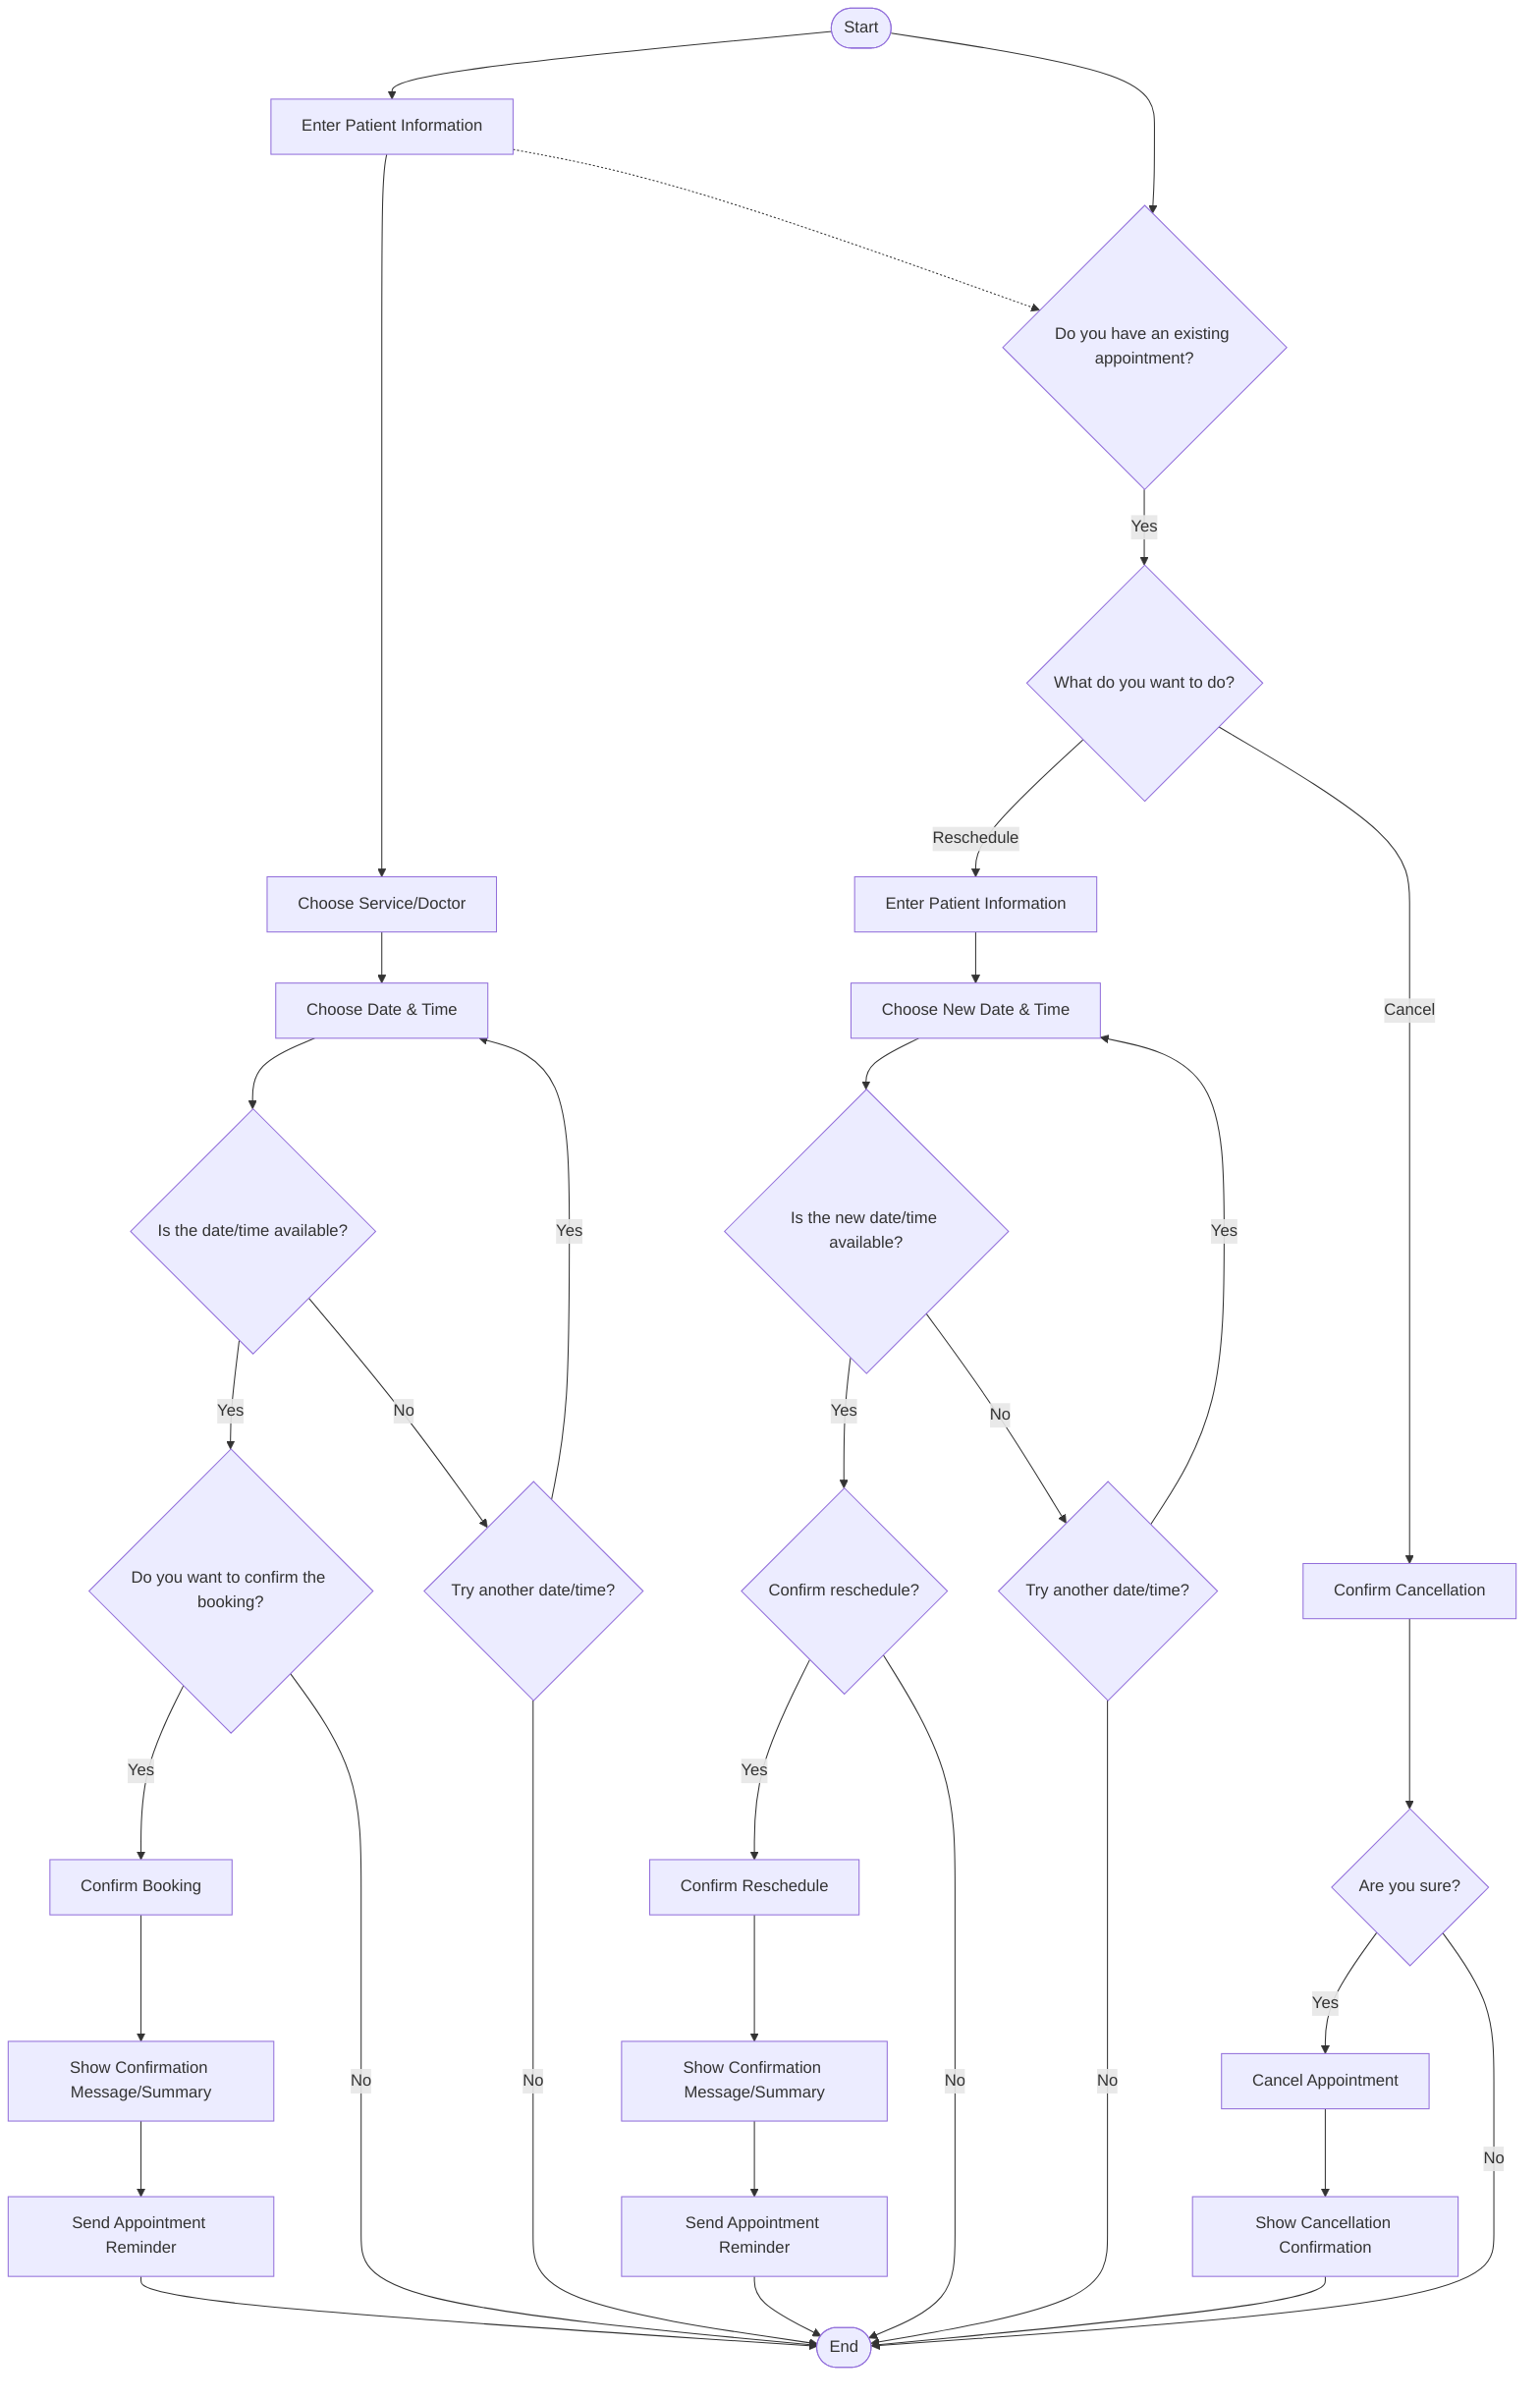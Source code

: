 flowchart TD
    Start([Start]) --> A1[Enter Patient Information]
    A1 --> A2[Choose Service/Doctor]
    A2 --> A3[Choose Date & Time]
    A3 --> B1{Is the date/time available?}
    B1 -- "Yes" --> B2{Do you want to confirm the booking?}
    B1 -- "No" --> C1{Try another date/time?}
    C1 -- "Yes" --> A3
    C1 -- "No" --> End([End])
    B2 -- "Yes" --> D1[Confirm Booking]
    D1 --> D2[Show Confirmation Message/Summary]
    D2 --> D3[Send Appointment Reminder]
    D3 --> End
    B2 -- "No" --> End

    %% Existing appointment flow
    Start --> E1{Do you have an existing appointment?}
    E1 -- "Yes" --> F1{What do you want to do?}
    F1 -- "Reschedule" --> G1[Enter Patient Information]
    G1 --> G2[Choose New Date & Time]
    G2 --> G3{Is the new date/time available?}
    G3 -- "Yes" --> G4{Confirm reschedule?}
    G3 -- "No" --> G5{Try another date/time?}
    G5 -- "Yes" --> G2
    G5 -- "No" --> End
    G4 -- "Yes" --> G6[Confirm Reschedule]
    G6 --> G7[Show Confirmation Message/Summary]
    G7 --> G8[Send Appointment Reminder]
    G8 --> End
    G4 -- "No" --> End

    F1 -- "Cancel" --> H1[Confirm Cancellation]
    H1 --> H2{Are you sure?}
    H2 -- "Yes" --> H3[Cancel Appointment]
    H3 --> H4[Show Cancellation Confirmation]
    H4 --> End
    H2 -- "No" --> End

    %% Connect new/existing flows
    A1 -.-> E1